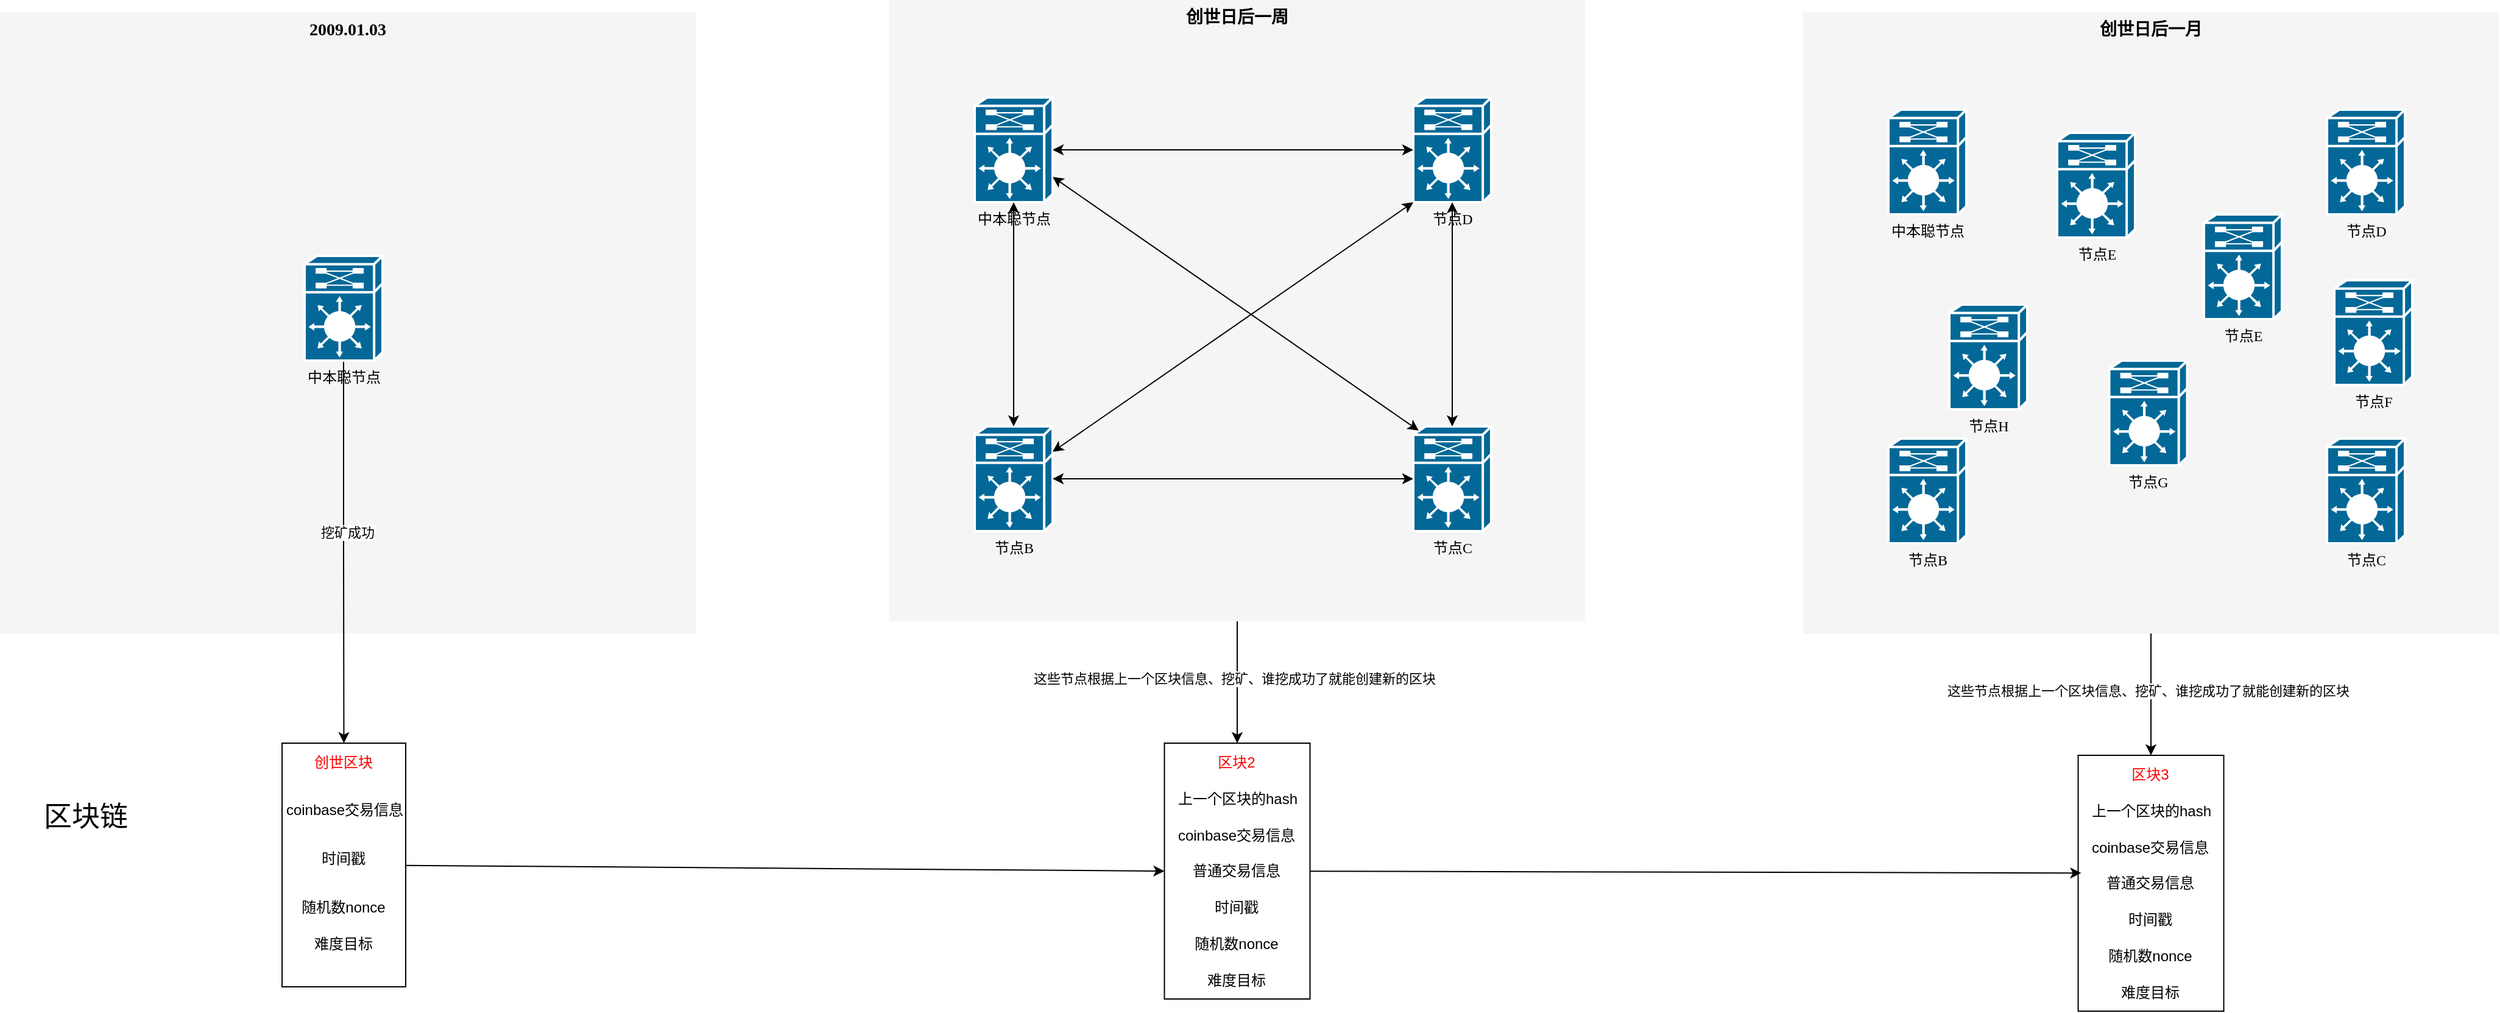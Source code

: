 <mxfile version="24.8.4">
  <diagram name="Page-1" id="c37626ed-c26b-45fb-9056-f9ebc6bb27b6">
    <mxGraphModel dx="2206" dy="1208" grid="1" gridSize="10" guides="1" tooltips="1" connect="1" arrows="1" fold="1" page="1" pageScale="1" pageWidth="1100" pageHeight="850" background="none" math="0" shadow="0">
      <root>
        <mxCell id="0" />
        <mxCell id="1" parent="0" />
        <mxCell id="1c7a67bf8fd3230f-83" value="2009.01.03" style="whiteSpace=wrap;html=1;rounded=0;shadow=0;comic=0;strokeWidth=1;fontFamily=Verdana;fontSize=14;fillColor=#f5f5f5;strokeColor=none;verticalAlign=top;fontStyle=1" parent="1" vertex="1">
          <mxGeometry x="220" y="240" width="571" height="510" as="geometry" />
        </mxCell>
        <mxCell id="4yXEthaCVY4qFXwyMhSS-3" style="edgeStyle=orthogonalEdgeStyle;rounded=0;orthogonalLoop=1;jettySize=auto;html=1;entryX=0.5;entryY=0;entryDx=0;entryDy=0;" edge="1" parent="1" source="1c7a67bf8fd3230f-5" target="4yXEthaCVY4qFXwyMhSS-1">
          <mxGeometry relative="1" as="geometry" />
        </mxCell>
        <mxCell id="4yXEthaCVY4qFXwyMhSS-4" value="挖矿成功" style="edgeLabel;html=1;align=center;verticalAlign=middle;resizable=0;points=[];" vertex="1" connectable="0" parent="4yXEthaCVY4qFXwyMhSS-3">
          <mxGeometry x="-0.1" y="3" relative="1" as="geometry">
            <mxPoint y="-1" as="offset" />
          </mxGeometry>
        </mxCell>
        <mxCell id="1c7a67bf8fd3230f-5" value="中本聪节点" style="shape=mxgraph.cisco.misc.route_switch_processor;html=1;dashed=0;fillColor=#036897;strokeColor=#ffffff;strokeWidth=2;verticalLabelPosition=bottom;verticalAlign=top;rounded=0;shadow=0;comic=0;fontFamily=Verdana;fontSize=12;" parent="1" vertex="1">
          <mxGeometry x="470" y="440" width="64" height="86" as="geometry" />
        </mxCell>
        <mxCell id="4yXEthaCVY4qFXwyMhSS-39" style="edgeStyle=none;rounded=0;orthogonalLoop=1;jettySize=auto;html=1;entryX=0;entryY=0.5;entryDx=0;entryDy=0;" edge="1" parent="1" source="4yXEthaCVY4qFXwyMhSS-1" target="4yXEthaCVY4qFXwyMhSS-31">
          <mxGeometry relative="1" as="geometry" />
        </mxCell>
        <mxCell id="4yXEthaCVY4qFXwyMhSS-1" value="&lt;br&gt;&lt;div&gt;&lt;br&gt;&lt;/div&gt;&lt;div&gt;&lt;br&gt;&lt;/div&gt;&lt;div&gt;&lt;br&gt;&lt;/div&gt;&lt;div&gt;&lt;br&gt;&lt;/div&gt;&lt;div&gt;&lt;br&gt;&lt;/div&gt;&lt;div&gt;&lt;br&gt;&lt;/div&gt;&lt;div&gt;&lt;br&gt;&lt;/div&gt;&lt;div&gt;&lt;br&gt;&lt;/div&gt;" style="rounded=0;whiteSpace=wrap;html=1;" vertex="1" parent="1">
          <mxGeometry x="451.5" y="840" width="101.5" height="200" as="geometry" />
        </mxCell>
        <mxCell id="4yXEthaCVY4qFXwyMhSS-2" value="区块链" style="text;html=1;align=center;verticalAlign=middle;resizable=0;points=[];autosize=1;strokeColor=none;fillColor=none;fontSize=23;" vertex="1" parent="1">
          <mxGeometry x="245" y="880" width="90" height="40" as="geometry" />
        </mxCell>
        <mxCell id="4yXEthaCVY4qFXwyMhSS-23" style="edgeStyle=none;rounded=0;orthogonalLoop=1;jettySize=auto;html=1;" edge="1" parent="1" source="4yXEthaCVY4qFXwyMhSS-5">
          <mxGeometry relative="1" as="geometry">
            <mxPoint x="1235.5" y="840.0" as="targetPoint" />
          </mxGeometry>
        </mxCell>
        <mxCell id="4yXEthaCVY4qFXwyMhSS-24" value="这些节点根据上一个区块信息、挖矿、谁挖成功了就能创建新的区块" style="edgeLabel;html=1;align=center;verticalAlign=middle;resizable=0;points=[];" vertex="1" connectable="0" parent="4yXEthaCVY4qFXwyMhSS-23">
          <mxGeometry x="-0.068" y="-2" relative="1" as="geometry">
            <mxPoint x="-1" as="offset" />
          </mxGeometry>
        </mxCell>
        <mxCell id="4yXEthaCVY4qFXwyMhSS-5" value="创世日后一周" style="whiteSpace=wrap;html=1;rounded=0;shadow=0;comic=0;strokeWidth=1;fontFamily=Verdana;fontSize=14;fillColor=#f5f5f5;strokeColor=none;verticalAlign=top;fontStyle=1" vertex="1" parent="1">
          <mxGeometry x="950" y="230" width="571" height="510" as="geometry" />
        </mxCell>
        <mxCell id="4yXEthaCVY4qFXwyMhSS-8" value="节点D" style="shape=mxgraph.cisco.misc.route_switch_processor;html=1;dashed=0;fillColor=#036897;strokeColor=#ffffff;strokeWidth=2;verticalLabelPosition=bottom;verticalAlign=top;rounded=0;shadow=0;comic=0;fontFamily=Verdana;fontSize=12;" vertex="1" parent="1">
          <mxGeometry x="1380" y="310" width="64" height="86" as="geometry" />
        </mxCell>
        <mxCell id="4yXEthaCVY4qFXwyMhSS-9" value="节点C" style="shape=mxgraph.cisco.misc.route_switch_processor;html=1;dashed=0;fillColor=#036897;strokeColor=#ffffff;strokeWidth=2;verticalLabelPosition=bottom;verticalAlign=top;rounded=0;shadow=0;comic=0;fontFamily=Verdana;fontSize=12;" vertex="1" parent="1">
          <mxGeometry x="1380" y="580" width="64" height="86" as="geometry" />
        </mxCell>
        <mxCell id="4yXEthaCVY4qFXwyMhSS-10" value="中本聪节点" style="shape=mxgraph.cisco.misc.route_switch_processor;html=1;dashed=0;fillColor=#036897;strokeColor=#ffffff;strokeWidth=2;verticalLabelPosition=bottom;verticalAlign=top;rounded=0;shadow=0;comic=0;fontFamily=Verdana;fontSize=12;" vertex="1" parent="1">
          <mxGeometry x="1020" y="310" width="64" height="86" as="geometry" />
        </mxCell>
        <mxCell id="4yXEthaCVY4qFXwyMhSS-11" value="节点B" style="shape=mxgraph.cisco.misc.route_switch_processor;html=1;dashed=0;fillColor=#036897;strokeColor=#ffffff;strokeWidth=2;verticalLabelPosition=bottom;verticalAlign=top;rounded=0;shadow=0;comic=0;fontFamily=Verdana;fontSize=12;" vertex="1" parent="1">
          <mxGeometry x="1020" y="580" width="64" height="86" as="geometry" />
        </mxCell>
        <mxCell id="4yXEthaCVY4qFXwyMhSS-15" style="rounded=0;orthogonalLoop=1;jettySize=auto;html=1;entryX=0.5;entryY=1;entryDx=0;entryDy=0;entryPerimeter=0;startArrow=classic;startFill=1;exitX=0.5;exitY=0;exitDx=0;exitDy=0;exitPerimeter=0;" edge="1" parent="1" source="4yXEthaCVY4qFXwyMhSS-11" target="4yXEthaCVY4qFXwyMhSS-10">
          <mxGeometry relative="1" as="geometry">
            <mxPoint x="1200" y="458" as="sourcePoint" />
            <mxPoint x="1094" y="393" as="targetPoint" />
            <Array as="points" />
          </mxGeometry>
        </mxCell>
        <mxCell id="4yXEthaCVY4qFXwyMhSS-16" style="rounded=0;orthogonalLoop=1;jettySize=auto;html=1;entryX=0;entryY=0.5;entryDx=0;entryDy=0;entryPerimeter=0;startArrow=classic;startFill=1;" edge="1" parent="1" source="4yXEthaCVY4qFXwyMhSS-11" target="4yXEthaCVY4qFXwyMhSS-9">
          <mxGeometry relative="1" as="geometry" />
        </mxCell>
        <mxCell id="4yXEthaCVY4qFXwyMhSS-17" style="edgeStyle=none;rounded=0;orthogonalLoop=1;jettySize=auto;html=1;entryX=0.5;entryY=0;entryDx=0;entryDy=0;entryPerimeter=0;startArrow=classic;startFill=1;" edge="1" parent="1" source="4yXEthaCVY4qFXwyMhSS-8" target="4yXEthaCVY4qFXwyMhSS-9">
          <mxGeometry relative="1" as="geometry" />
        </mxCell>
        <mxCell id="4yXEthaCVY4qFXwyMhSS-18" style="edgeStyle=none;rounded=0;orthogonalLoop=1;jettySize=auto;html=1;entryX=1;entryY=0.5;entryDx=0;entryDy=0;entryPerimeter=0;startArrow=classic;startFill=1;" edge="1" parent="1" source="4yXEthaCVY4qFXwyMhSS-8" target="4yXEthaCVY4qFXwyMhSS-10">
          <mxGeometry relative="1" as="geometry" />
        </mxCell>
        <mxCell id="4yXEthaCVY4qFXwyMhSS-19" style="edgeStyle=none;rounded=0;orthogonalLoop=1;jettySize=auto;html=1;entryX=0.07;entryY=0.04;entryDx=0;entryDy=0;entryPerimeter=0;startArrow=classic;startFill=1;" edge="1" parent="1" source="4yXEthaCVY4qFXwyMhSS-10" target="4yXEthaCVY4qFXwyMhSS-9">
          <mxGeometry relative="1" as="geometry" />
        </mxCell>
        <mxCell id="4yXEthaCVY4qFXwyMhSS-20" style="edgeStyle=none;rounded=0;orthogonalLoop=1;jettySize=auto;html=1;entryX=0;entryY=1;entryDx=0;entryDy=0;entryPerimeter=0;startArrow=classic;startFill=1;" edge="1" parent="1" source="4yXEthaCVY4qFXwyMhSS-11" target="4yXEthaCVY4qFXwyMhSS-8">
          <mxGeometry relative="1" as="geometry" />
        </mxCell>
        <mxCell id="4yXEthaCVY4qFXwyMhSS-25" value="coinbase交易信息" style="text;html=1;align=center;verticalAlign=middle;whiteSpace=wrap;rounded=0;" vertex="1" parent="1">
          <mxGeometry x="451.5" y="880" width="102" height="30" as="geometry" />
        </mxCell>
        <mxCell id="4yXEthaCVY4qFXwyMhSS-27" value="创世区块" style="text;html=1;align=center;verticalAlign=middle;whiteSpace=wrap;rounded=0;fontColor=#FF0000;" vertex="1" parent="1">
          <mxGeometry x="472.25" y="841" width="60" height="30" as="geometry" />
        </mxCell>
        <mxCell id="4yXEthaCVY4qFXwyMhSS-28" value="时间戳" style="text;html=1;align=center;verticalAlign=middle;whiteSpace=wrap;rounded=0;" vertex="1" parent="1">
          <mxGeometry x="458.25" y="920" width="88" height="30" as="geometry" />
        </mxCell>
        <mxCell id="4yXEthaCVY4qFXwyMhSS-29" value="随机数nonce" style="text;html=1;align=center;verticalAlign=middle;whiteSpace=wrap;rounded=0;" vertex="1" parent="1">
          <mxGeometry x="458.25" y="960" width="88" height="30" as="geometry" />
        </mxCell>
        <mxCell id="4yXEthaCVY4qFXwyMhSS-30" value="难度目标" style="text;html=1;align=center;verticalAlign=middle;whiteSpace=wrap;rounded=0;" vertex="1" parent="1">
          <mxGeometry x="458" y="990" width="88" height="30" as="geometry" />
        </mxCell>
        <mxCell id="4yXEthaCVY4qFXwyMhSS-31" value="&lt;br&gt;&lt;div&gt;&lt;br&gt;&lt;/div&gt;&lt;div&gt;&lt;br&gt;&lt;/div&gt;&lt;div&gt;&lt;br&gt;&lt;/div&gt;&lt;div&gt;&lt;br&gt;&lt;/div&gt;&lt;div&gt;&lt;br&gt;&lt;/div&gt;&lt;div&gt;&lt;br&gt;&lt;/div&gt;&lt;div&gt;&lt;br&gt;&lt;/div&gt;&lt;div&gt;&lt;br&gt;&lt;/div&gt;" style="rounded=0;whiteSpace=wrap;html=1;" vertex="1" parent="1">
          <mxGeometry x="1175.75" y="840" width="119.5" height="210" as="geometry" />
        </mxCell>
        <mxCell id="4yXEthaCVY4qFXwyMhSS-32" value="coinbase交易信息" style="text;html=1;align=center;verticalAlign=middle;whiteSpace=wrap;rounded=0;" vertex="1" parent="1">
          <mxGeometry x="1184" y="901" width="102" height="30" as="geometry" />
        </mxCell>
        <mxCell id="4yXEthaCVY4qFXwyMhSS-33" value="区块2" style="text;html=1;align=center;verticalAlign=middle;whiteSpace=wrap;rounded=0;fontColor=#FF0000;" vertex="1" parent="1">
          <mxGeometry x="1205.25" y="841" width="60" height="30" as="geometry" />
        </mxCell>
        <mxCell id="4yXEthaCVY4qFXwyMhSS-34" value="时间戳" style="text;html=1;align=center;verticalAlign=middle;whiteSpace=wrap;rounded=0;" vertex="1" parent="1">
          <mxGeometry x="1191.25" y="960" width="88" height="30" as="geometry" />
        </mxCell>
        <mxCell id="4yXEthaCVY4qFXwyMhSS-35" value="随机数nonce" style="text;html=1;align=center;verticalAlign=middle;whiteSpace=wrap;rounded=0;" vertex="1" parent="1">
          <mxGeometry x="1191.25" y="990" width="88" height="30" as="geometry" />
        </mxCell>
        <mxCell id="4yXEthaCVY4qFXwyMhSS-36" value="难度目标" style="text;html=1;align=center;verticalAlign=middle;whiteSpace=wrap;rounded=0;" vertex="1" parent="1">
          <mxGeometry x="1191" y="1020" width="88" height="30" as="geometry" />
        </mxCell>
        <mxCell id="4yXEthaCVY4qFXwyMhSS-37" value="上一个区块的hash" style="text;html=1;align=center;verticalAlign=middle;whiteSpace=wrap;rounded=0;" vertex="1" parent="1">
          <mxGeometry x="1184.5" y="871" width="102" height="30" as="geometry" />
        </mxCell>
        <mxCell id="4yXEthaCVY4qFXwyMhSS-38" value="普通交易信息" style="text;html=1;align=center;verticalAlign=middle;whiteSpace=wrap;rounded=0;" vertex="1" parent="1">
          <mxGeometry x="1184" y="930" width="102" height="30" as="geometry" />
        </mxCell>
        <mxCell id="4yXEthaCVY4qFXwyMhSS-40" style="edgeStyle=none;rounded=0;orthogonalLoop=1;jettySize=auto;html=1;" edge="1" parent="1" source="4yXEthaCVY4qFXwyMhSS-42">
          <mxGeometry relative="1" as="geometry">
            <mxPoint x="1985.5" y="850.0" as="targetPoint" />
          </mxGeometry>
        </mxCell>
        <mxCell id="4yXEthaCVY4qFXwyMhSS-41" value="这些节点根据上一个区块信息、挖矿、谁挖成功了就能创建新的区块" style="edgeLabel;html=1;align=center;verticalAlign=middle;resizable=0;points=[];" vertex="1" connectable="0" parent="4yXEthaCVY4qFXwyMhSS-40">
          <mxGeometry x="-0.068" y="-2" relative="1" as="geometry">
            <mxPoint x="-1" as="offset" />
          </mxGeometry>
        </mxCell>
        <mxCell id="4yXEthaCVY4qFXwyMhSS-42" value="创世日后一月" style="whiteSpace=wrap;html=1;rounded=0;shadow=0;comic=0;strokeWidth=1;fontFamily=Verdana;fontSize=14;fillColor=#f5f5f5;strokeColor=none;verticalAlign=top;fontStyle=1" vertex="1" parent="1">
          <mxGeometry x="1700" y="240" width="571" height="510" as="geometry" />
        </mxCell>
        <mxCell id="4yXEthaCVY4qFXwyMhSS-43" value="节点D" style="shape=mxgraph.cisco.misc.route_switch_processor;html=1;dashed=0;fillColor=#036897;strokeColor=#ffffff;strokeWidth=2;verticalLabelPosition=bottom;verticalAlign=top;rounded=0;shadow=0;comic=0;fontFamily=Verdana;fontSize=12;" vertex="1" parent="1">
          <mxGeometry x="2130" y="320" width="64" height="86" as="geometry" />
        </mxCell>
        <mxCell id="4yXEthaCVY4qFXwyMhSS-44" value="节点C" style="shape=mxgraph.cisco.misc.route_switch_processor;html=1;dashed=0;fillColor=#036897;strokeColor=#ffffff;strokeWidth=2;verticalLabelPosition=bottom;verticalAlign=top;rounded=0;shadow=0;comic=0;fontFamily=Verdana;fontSize=12;" vertex="1" parent="1">
          <mxGeometry x="2130" y="590" width="64" height="86" as="geometry" />
        </mxCell>
        <mxCell id="4yXEthaCVY4qFXwyMhSS-45" value="中本聪节点" style="shape=mxgraph.cisco.misc.route_switch_processor;html=1;dashed=0;fillColor=#036897;strokeColor=#ffffff;strokeWidth=2;verticalLabelPosition=bottom;verticalAlign=top;rounded=0;shadow=0;comic=0;fontFamily=Verdana;fontSize=12;" vertex="1" parent="1">
          <mxGeometry x="1770" y="320" width="64" height="86" as="geometry" />
        </mxCell>
        <mxCell id="4yXEthaCVY4qFXwyMhSS-46" value="节点B" style="shape=mxgraph.cisco.misc.route_switch_processor;html=1;dashed=0;fillColor=#036897;strokeColor=#ffffff;strokeWidth=2;verticalLabelPosition=bottom;verticalAlign=top;rounded=0;shadow=0;comic=0;fontFamily=Verdana;fontSize=12;" vertex="1" parent="1">
          <mxGeometry x="1770" y="590" width="64" height="86" as="geometry" />
        </mxCell>
        <mxCell id="4yXEthaCVY4qFXwyMhSS-53" value="&lt;br&gt;&lt;div&gt;&lt;br&gt;&lt;/div&gt;&lt;div&gt;&lt;br&gt;&lt;/div&gt;&lt;div&gt;&lt;br&gt;&lt;/div&gt;&lt;div&gt;&lt;br&gt;&lt;/div&gt;&lt;div&gt;&lt;br&gt;&lt;/div&gt;&lt;div&gt;&lt;br&gt;&lt;/div&gt;&lt;div&gt;&lt;br&gt;&lt;/div&gt;&lt;div&gt;&lt;br&gt;&lt;/div&gt;" style="rounded=0;whiteSpace=wrap;html=1;" vertex="1" parent="1">
          <mxGeometry x="1925.75" y="850" width="119.5" height="210" as="geometry" />
        </mxCell>
        <mxCell id="4yXEthaCVY4qFXwyMhSS-54" value="coinbase交易信息" style="text;html=1;align=center;verticalAlign=middle;whiteSpace=wrap;rounded=0;" vertex="1" parent="1">
          <mxGeometry x="1934" y="911" width="102" height="30" as="geometry" />
        </mxCell>
        <mxCell id="4yXEthaCVY4qFXwyMhSS-55" value="区块3" style="text;html=1;align=center;verticalAlign=middle;whiteSpace=wrap;rounded=0;fontColor=#FF0000;" vertex="1" parent="1">
          <mxGeometry x="1955.25" y="851" width="60" height="30" as="geometry" />
        </mxCell>
        <mxCell id="4yXEthaCVY4qFXwyMhSS-56" value="时间戳" style="text;html=1;align=center;verticalAlign=middle;whiteSpace=wrap;rounded=0;" vertex="1" parent="1">
          <mxGeometry x="1941.25" y="970" width="88" height="30" as="geometry" />
        </mxCell>
        <mxCell id="4yXEthaCVY4qFXwyMhSS-57" value="随机数nonce" style="text;html=1;align=center;verticalAlign=middle;whiteSpace=wrap;rounded=0;" vertex="1" parent="1">
          <mxGeometry x="1941.25" y="1000" width="88" height="30" as="geometry" />
        </mxCell>
        <mxCell id="4yXEthaCVY4qFXwyMhSS-58" value="难度目标" style="text;html=1;align=center;verticalAlign=middle;whiteSpace=wrap;rounded=0;" vertex="1" parent="1">
          <mxGeometry x="1941" y="1030" width="88" height="30" as="geometry" />
        </mxCell>
        <mxCell id="4yXEthaCVY4qFXwyMhSS-59" value="上一个区块的hash" style="text;html=1;align=center;verticalAlign=middle;whiteSpace=wrap;rounded=0;" vertex="1" parent="1">
          <mxGeometry x="1934.5" y="881" width="102" height="30" as="geometry" />
        </mxCell>
        <mxCell id="4yXEthaCVY4qFXwyMhSS-60" value="普通交易信息" style="text;html=1;align=center;verticalAlign=middle;whiteSpace=wrap;rounded=0;" vertex="1" parent="1">
          <mxGeometry x="1934" y="940" width="102" height="30" as="geometry" />
        </mxCell>
        <mxCell id="4yXEthaCVY4qFXwyMhSS-61" value="节点E" style="shape=mxgraph.cisco.misc.route_switch_processor;html=1;dashed=0;fillColor=#036897;strokeColor=#ffffff;strokeWidth=2;verticalLabelPosition=bottom;verticalAlign=top;rounded=0;shadow=0;comic=0;fontFamily=Verdana;fontSize=12;" vertex="1" parent="1">
          <mxGeometry x="1908.5" y="339" width="64" height="86" as="geometry" />
        </mxCell>
        <mxCell id="4yXEthaCVY4qFXwyMhSS-62" value="节点E" style="shape=mxgraph.cisco.misc.route_switch_processor;html=1;dashed=0;fillColor=#036897;strokeColor=#ffffff;strokeWidth=2;verticalLabelPosition=bottom;verticalAlign=top;rounded=0;shadow=0;comic=0;fontFamily=Verdana;fontSize=12;" vertex="1" parent="1">
          <mxGeometry x="2029" y="406" width="64" height="86" as="geometry" />
        </mxCell>
        <mxCell id="4yXEthaCVY4qFXwyMhSS-63" value="节点H" style="shape=mxgraph.cisco.misc.route_switch_processor;html=1;dashed=0;fillColor=#036897;strokeColor=#ffffff;strokeWidth=2;verticalLabelPosition=bottom;verticalAlign=top;rounded=0;shadow=0;comic=0;fontFamily=Verdana;fontSize=12;" vertex="1" parent="1">
          <mxGeometry x="1820" y="480" width="64" height="86" as="geometry" />
        </mxCell>
        <mxCell id="4yXEthaCVY4qFXwyMhSS-64" value="节点G" style="shape=mxgraph.cisco.misc.route_switch_processor;html=1;dashed=0;fillColor=#036897;strokeColor=#ffffff;strokeWidth=2;verticalLabelPosition=bottom;verticalAlign=top;rounded=0;shadow=0;comic=0;fontFamily=Verdana;fontSize=12;" vertex="1" parent="1">
          <mxGeometry x="1951.25" y="526" width="64" height="86" as="geometry" />
        </mxCell>
        <mxCell id="4yXEthaCVY4qFXwyMhSS-65" value="节点F" style="shape=mxgraph.cisco.misc.route_switch_processor;html=1;dashed=0;fillColor=#036897;strokeColor=#ffffff;strokeWidth=2;verticalLabelPosition=bottom;verticalAlign=top;rounded=0;shadow=0;comic=0;fontFamily=Verdana;fontSize=12;" vertex="1" parent="1">
          <mxGeometry x="2136" y="460" width="64" height="86" as="geometry" />
        </mxCell>
        <mxCell id="4yXEthaCVY4qFXwyMhSS-67" style="edgeStyle=none;rounded=0;orthogonalLoop=1;jettySize=auto;html=1;entryX=0.021;entryY=0.46;entryDx=0;entryDy=0;entryPerimeter=0;" edge="1" parent="1" source="4yXEthaCVY4qFXwyMhSS-31" target="4yXEthaCVY4qFXwyMhSS-53">
          <mxGeometry relative="1" as="geometry" />
        </mxCell>
      </root>
    </mxGraphModel>
  </diagram>
</mxfile>
